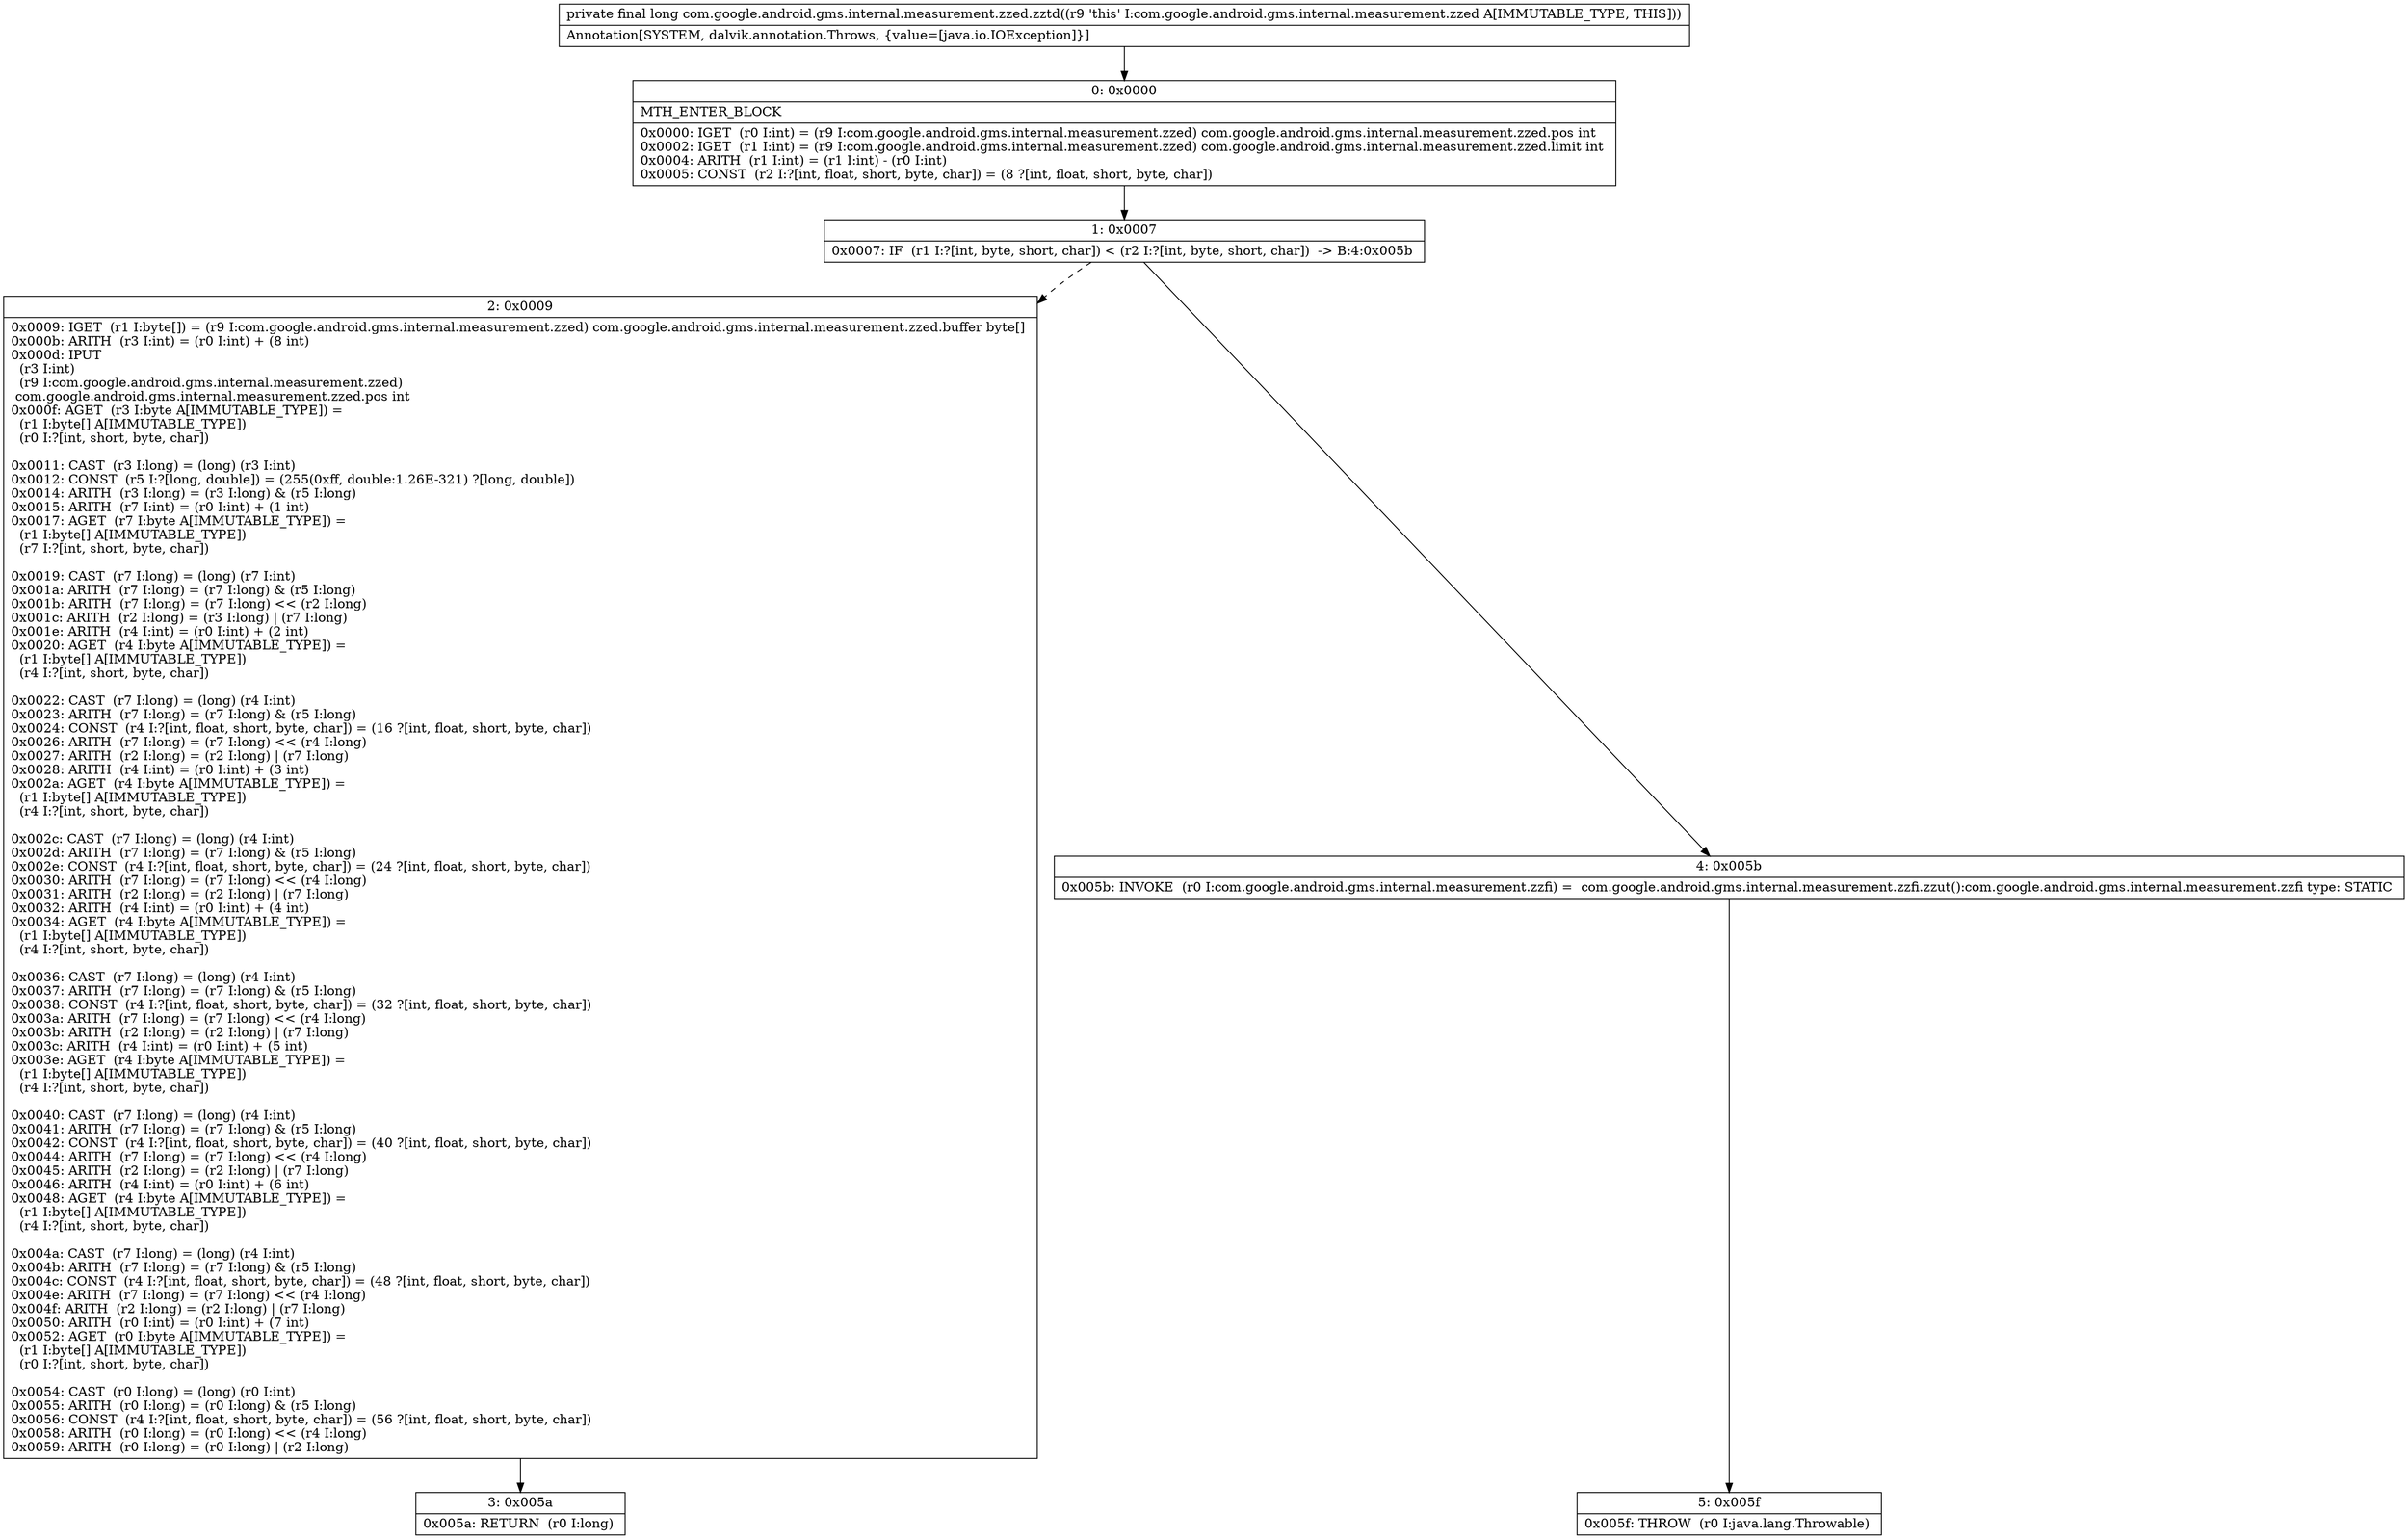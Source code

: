 digraph "CFG forcom.google.android.gms.internal.measurement.zzed.zztd()J" {
Node_0 [shape=record,label="{0\:\ 0x0000|MTH_ENTER_BLOCK\l|0x0000: IGET  (r0 I:int) = (r9 I:com.google.android.gms.internal.measurement.zzed) com.google.android.gms.internal.measurement.zzed.pos int \l0x0002: IGET  (r1 I:int) = (r9 I:com.google.android.gms.internal.measurement.zzed) com.google.android.gms.internal.measurement.zzed.limit int \l0x0004: ARITH  (r1 I:int) = (r1 I:int) \- (r0 I:int) \l0x0005: CONST  (r2 I:?[int, float, short, byte, char]) = (8 ?[int, float, short, byte, char]) \l}"];
Node_1 [shape=record,label="{1\:\ 0x0007|0x0007: IF  (r1 I:?[int, byte, short, char]) \< (r2 I:?[int, byte, short, char])  \-\> B:4:0x005b \l}"];
Node_2 [shape=record,label="{2\:\ 0x0009|0x0009: IGET  (r1 I:byte[]) = (r9 I:com.google.android.gms.internal.measurement.zzed) com.google.android.gms.internal.measurement.zzed.buffer byte[] \l0x000b: ARITH  (r3 I:int) = (r0 I:int) + (8 int) \l0x000d: IPUT  \l  (r3 I:int)\l  (r9 I:com.google.android.gms.internal.measurement.zzed)\l com.google.android.gms.internal.measurement.zzed.pos int \l0x000f: AGET  (r3 I:byte A[IMMUTABLE_TYPE]) = \l  (r1 I:byte[] A[IMMUTABLE_TYPE])\l  (r0 I:?[int, short, byte, char])\l \l0x0011: CAST  (r3 I:long) = (long) (r3 I:int) \l0x0012: CONST  (r5 I:?[long, double]) = (255(0xff, double:1.26E\-321) ?[long, double]) \l0x0014: ARITH  (r3 I:long) = (r3 I:long) & (r5 I:long) \l0x0015: ARITH  (r7 I:int) = (r0 I:int) + (1 int) \l0x0017: AGET  (r7 I:byte A[IMMUTABLE_TYPE]) = \l  (r1 I:byte[] A[IMMUTABLE_TYPE])\l  (r7 I:?[int, short, byte, char])\l \l0x0019: CAST  (r7 I:long) = (long) (r7 I:int) \l0x001a: ARITH  (r7 I:long) = (r7 I:long) & (r5 I:long) \l0x001b: ARITH  (r7 I:long) = (r7 I:long) \<\< (r2 I:long) \l0x001c: ARITH  (r2 I:long) = (r3 I:long) \| (r7 I:long) \l0x001e: ARITH  (r4 I:int) = (r0 I:int) + (2 int) \l0x0020: AGET  (r4 I:byte A[IMMUTABLE_TYPE]) = \l  (r1 I:byte[] A[IMMUTABLE_TYPE])\l  (r4 I:?[int, short, byte, char])\l \l0x0022: CAST  (r7 I:long) = (long) (r4 I:int) \l0x0023: ARITH  (r7 I:long) = (r7 I:long) & (r5 I:long) \l0x0024: CONST  (r4 I:?[int, float, short, byte, char]) = (16 ?[int, float, short, byte, char]) \l0x0026: ARITH  (r7 I:long) = (r7 I:long) \<\< (r4 I:long) \l0x0027: ARITH  (r2 I:long) = (r2 I:long) \| (r7 I:long) \l0x0028: ARITH  (r4 I:int) = (r0 I:int) + (3 int) \l0x002a: AGET  (r4 I:byte A[IMMUTABLE_TYPE]) = \l  (r1 I:byte[] A[IMMUTABLE_TYPE])\l  (r4 I:?[int, short, byte, char])\l \l0x002c: CAST  (r7 I:long) = (long) (r4 I:int) \l0x002d: ARITH  (r7 I:long) = (r7 I:long) & (r5 I:long) \l0x002e: CONST  (r4 I:?[int, float, short, byte, char]) = (24 ?[int, float, short, byte, char]) \l0x0030: ARITH  (r7 I:long) = (r7 I:long) \<\< (r4 I:long) \l0x0031: ARITH  (r2 I:long) = (r2 I:long) \| (r7 I:long) \l0x0032: ARITH  (r4 I:int) = (r0 I:int) + (4 int) \l0x0034: AGET  (r4 I:byte A[IMMUTABLE_TYPE]) = \l  (r1 I:byte[] A[IMMUTABLE_TYPE])\l  (r4 I:?[int, short, byte, char])\l \l0x0036: CAST  (r7 I:long) = (long) (r4 I:int) \l0x0037: ARITH  (r7 I:long) = (r7 I:long) & (r5 I:long) \l0x0038: CONST  (r4 I:?[int, float, short, byte, char]) = (32 ?[int, float, short, byte, char]) \l0x003a: ARITH  (r7 I:long) = (r7 I:long) \<\< (r4 I:long) \l0x003b: ARITH  (r2 I:long) = (r2 I:long) \| (r7 I:long) \l0x003c: ARITH  (r4 I:int) = (r0 I:int) + (5 int) \l0x003e: AGET  (r4 I:byte A[IMMUTABLE_TYPE]) = \l  (r1 I:byte[] A[IMMUTABLE_TYPE])\l  (r4 I:?[int, short, byte, char])\l \l0x0040: CAST  (r7 I:long) = (long) (r4 I:int) \l0x0041: ARITH  (r7 I:long) = (r7 I:long) & (r5 I:long) \l0x0042: CONST  (r4 I:?[int, float, short, byte, char]) = (40 ?[int, float, short, byte, char]) \l0x0044: ARITH  (r7 I:long) = (r7 I:long) \<\< (r4 I:long) \l0x0045: ARITH  (r2 I:long) = (r2 I:long) \| (r7 I:long) \l0x0046: ARITH  (r4 I:int) = (r0 I:int) + (6 int) \l0x0048: AGET  (r4 I:byte A[IMMUTABLE_TYPE]) = \l  (r1 I:byte[] A[IMMUTABLE_TYPE])\l  (r4 I:?[int, short, byte, char])\l \l0x004a: CAST  (r7 I:long) = (long) (r4 I:int) \l0x004b: ARITH  (r7 I:long) = (r7 I:long) & (r5 I:long) \l0x004c: CONST  (r4 I:?[int, float, short, byte, char]) = (48 ?[int, float, short, byte, char]) \l0x004e: ARITH  (r7 I:long) = (r7 I:long) \<\< (r4 I:long) \l0x004f: ARITH  (r2 I:long) = (r2 I:long) \| (r7 I:long) \l0x0050: ARITH  (r0 I:int) = (r0 I:int) + (7 int) \l0x0052: AGET  (r0 I:byte A[IMMUTABLE_TYPE]) = \l  (r1 I:byte[] A[IMMUTABLE_TYPE])\l  (r0 I:?[int, short, byte, char])\l \l0x0054: CAST  (r0 I:long) = (long) (r0 I:int) \l0x0055: ARITH  (r0 I:long) = (r0 I:long) & (r5 I:long) \l0x0056: CONST  (r4 I:?[int, float, short, byte, char]) = (56 ?[int, float, short, byte, char]) \l0x0058: ARITH  (r0 I:long) = (r0 I:long) \<\< (r4 I:long) \l0x0059: ARITH  (r0 I:long) = (r0 I:long) \| (r2 I:long) \l}"];
Node_3 [shape=record,label="{3\:\ 0x005a|0x005a: RETURN  (r0 I:long) \l}"];
Node_4 [shape=record,label="{4\:\ 0x005b|0x005b: INVOKE  (r0 I:com.google.android.gms.internal.measurement.zzfi) =  com.google.android.gms.internal.measurement.zzfi.zzut():com.google.android.gms.internal.measurement.zzfi type: STATIC \l}"];
Node_5 [shape=record,label="{5\:\ 0x005f|0x005f: THROW  (r0 I:java.lang.Throwable) \l}"];
MethodNode[shape=record,label="{private final long com.google.android.gms.internal.measurement.zzed.zztd((r9 'this' I:com.google.android.gms.internal.measurement.zzed A[IMMUTABLE_TYPE, THIS]))  | Annotation[SYSTEM, dalvik.annotation.Throws, \{value=[java.io.IOException]\}]\l}"];
MethodNode -> Node_0;
Node_0 -> Node_1;
Node_1 -> Node_2[style=dashed];
Node_1 -> Node_4;
Node_2 -> Node_3;
Node_4 -> Node_5;
}

